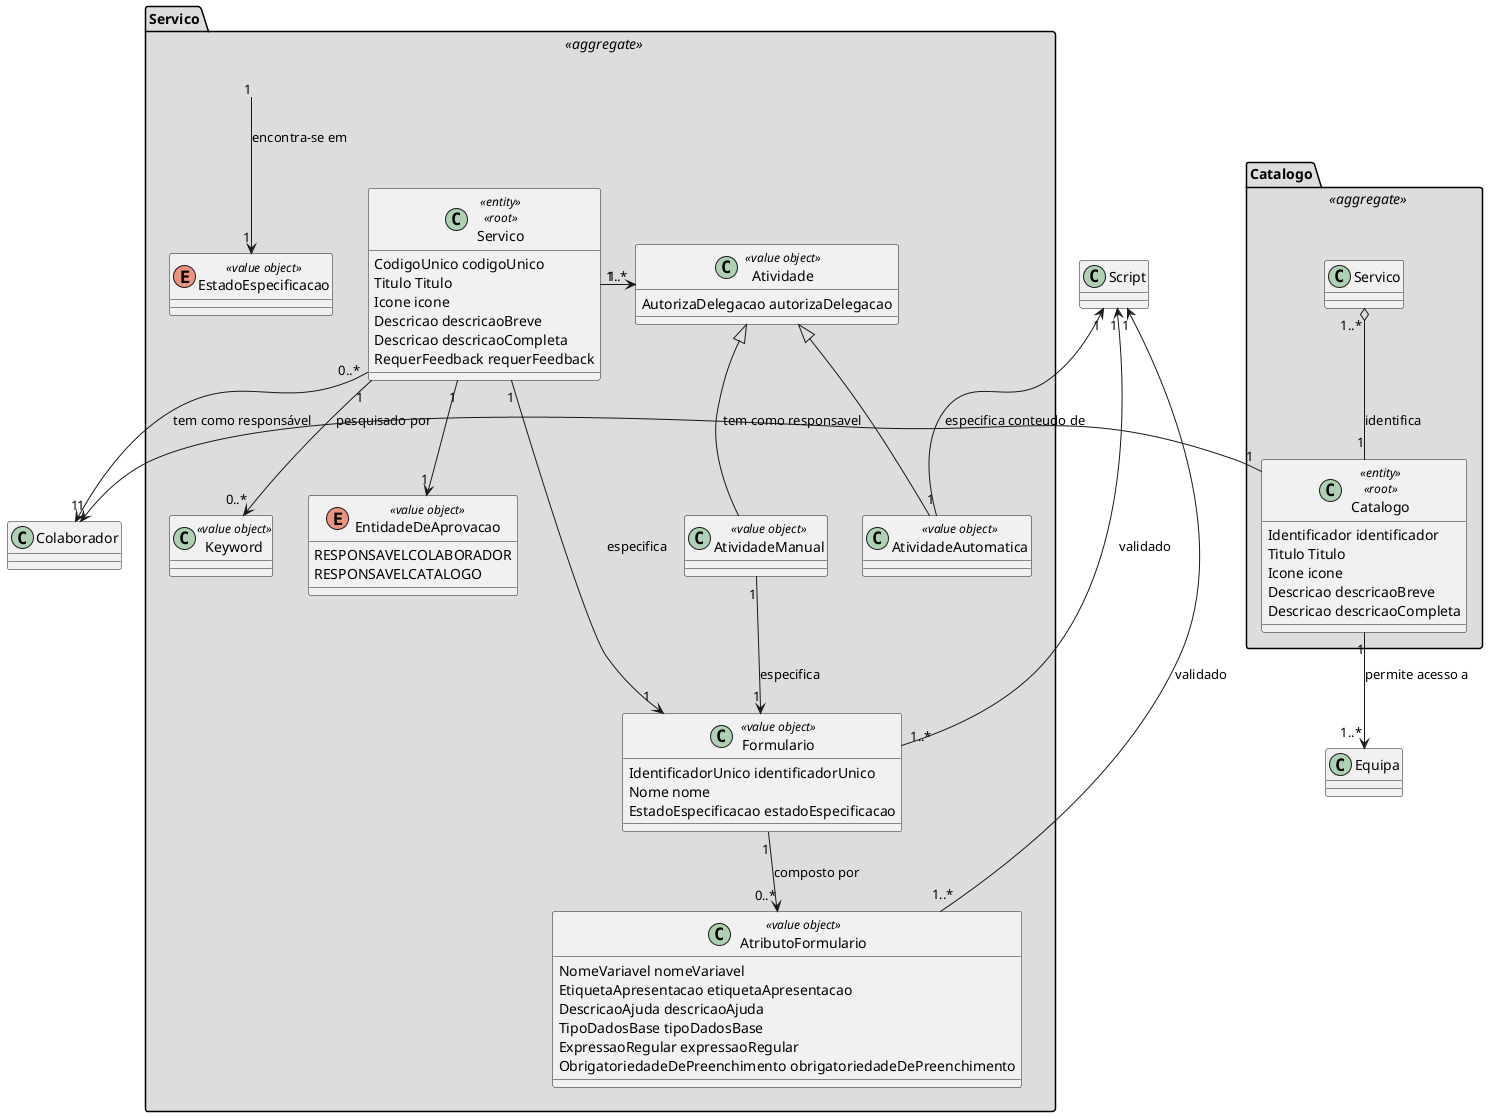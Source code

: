 @startuml EspecificacaoServico

class Colaborador {

}



class Equipa {

}


class Script {

}




package "Servico" <<aggregate>> #DDDDDD {

    class Servico <<entity>> <<root>> {
        CodigoUnico codigoUnico
        Titulo Titulo
        Icone icone
        Descricao descricaoBreve
        Descricao descricaoCompleta
        RequerFeedback requerFeedback
    }

    class Keyword <<value object>> {

    }


    enum EntidadeDeAprovacao <<value object>> {
        RESPONSAVELCOLABORADOR
        RESPONSAVELCATALOGO
    }
    Servico "1"-->"1" EntidadeDeAprovacao

    class Formulario <<value object>> {
        IdentificadorUnico identificadorUnico
        Nome nome
        EstadoEspecificacao estadoEspecificacao
    }

    class AtributoFormulario <<value object>> {
        NomeVariavel nomeVariavel
        EtiquetaApresentacao etiquetaApresentacao
        DescricaoAjuda descricaoAjuda
        TipoDadosBase tipoDadosBase
        ExpressaoRegular expressaoRegular
        ObrigatoriedadeDePreenchimento obrigatoriedadeDePreenchimento
    }

    class Atividade <<value object>> {
        AutorizaDelegacao autorizaDelegacao
    }

    class AtividadeManual <<value object>> {

    }

    class AtividadeAutomatica <<value object>> {

    }

    enum EstadoEspecificacao <<value object>>{

    }

    AtividadeManual "1" --> "1" Formulario : "especifica"
    Atividade <|-- AtividadeManual : ""
    Atividade <|-- AtividadeAutomatica : ""

    Formulario "1" --> "0..*" AtributoFormulario : "composto por"
    Formulario "1" <-- "1" Servico : "especifica"

    Servico "1" --> "0..*" Keyword : "pesquisado por"
    Servico "0..*" --> "1" Colaborador : "tem como responsável"
    Servico "1" -right-> "1..*" Atividade


    Script "1" <-- "1..*" Formulario : "validado"
    Script "1" <-- "1..*" AtributoFormulario : "validado"
    Script  "1" <-- "1" AtividadeAutomatica : "especifica conteudo de"
}




    
Servico "1" --> "1" EstadoEspecificacao : "encontra-se em"

package "Catalogo" <<aggregate>> #DDDDDD {

    class Catalogo <<entity>> <<root>> {
        Identificador identificador
        Titulo Titulo
        Icone icone
        Descricao descricaoBreve
        Descricao descricaoCompleta
    }


    Servico "1..*" o-- "1" Catalogo : "identifica"    
    Catalogo "1" --> "1..*" Equipa : "permite acesso a"
    Catalogo "1" -left-> "1" Colaborador : "tem como responsavel"
}




@enduml